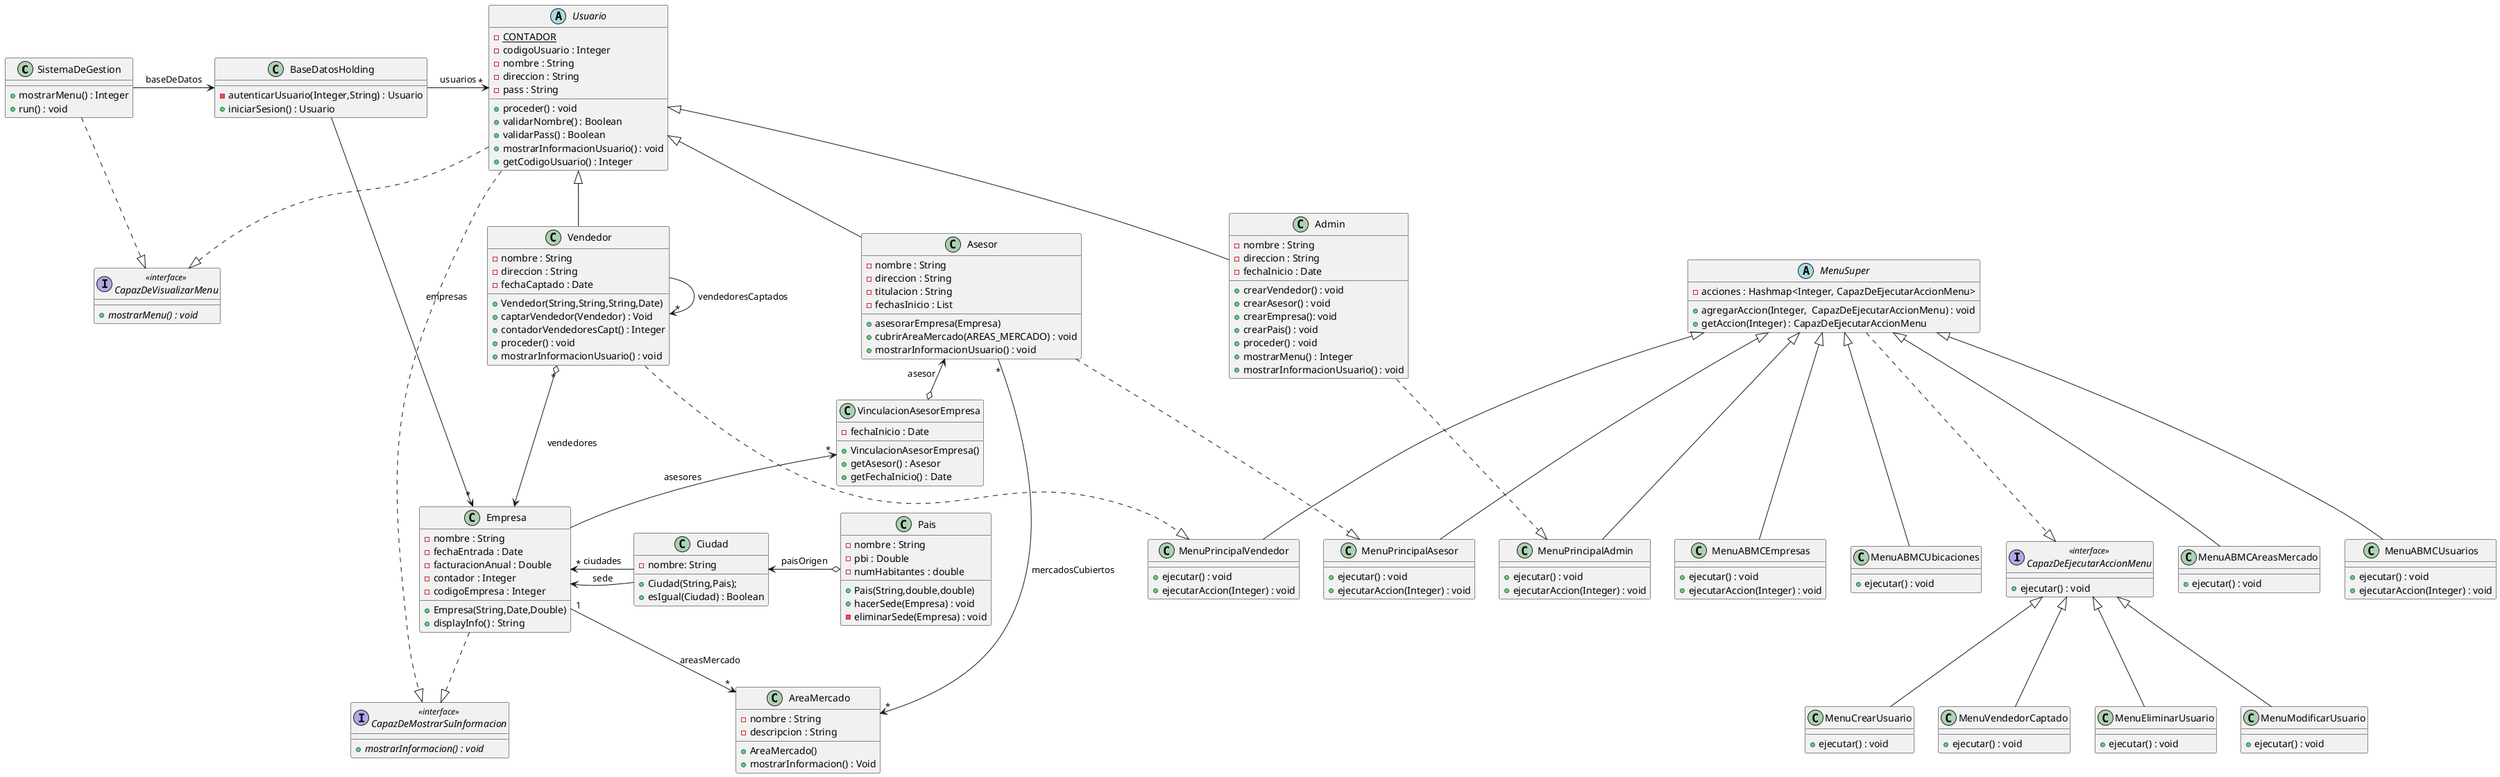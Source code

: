 @startuml
class SistemaDeGestion{
+mostrarMenu() : Integer
+run() : void
}

class BaseDatosHolding{
-autenticarUsuario(Integer,String) : Usuario
+iniciarSesion() : Usuario
}

abstract Usuario{
-{static} CONTADOR
-codigoUsuario : Integer
-nombre : String
-direccion : String
-pass : String

+proceder() : void
+validarNombre() : Boolean
+validarPass() : Boolean
+mostrarInformacionUsuario() : void
+getCodigoUsuario() : Integer
}

class Vendedor extends Usuario{
    -nombre : String
    -direccion : String
    -fechaCaptado : Date
    +Vendedor(String,String,String,Date)
    +captarVendedor(Vendedor) : Void
    +contadorVendedoresCapt() : Integer
    +proceder() : void
    +mostrarInformacionUsuario() : void

}

class Empresa{
    -nombre : String
    -fechaEntrada : Date
    -facturacionAnual : Double
    -contador : Integer
    -codigoEmpresa : Integer
    +Empresa(String,Date,Double)
    +displayInfo() : String
}

class AreaMercado {
    -nombre : String
    -descripcion : String

    +AreaMercado()
    +mostrarInformacion() : Void
}

class Asesor extends Usuario{
-nombre : String
-direccion : String
-titulacion : String
-fechasInicio : List
+asesorarEmpresa(Empresa)
+cubrirAreaMercado(AREAS_MERCADO) : void
+mostrarInformacionUsuario() : void
}

class VinculacionAsesorEmpresa{
    -fechaInicio : Date

    +VinculacionAsesorEmpresa()
    +getAsesor() : Asesor
    +getFechaInicio() : Date
}

class Admin extends Usuario{
-nombre : String
-direccion : String
-fechaInicio : Date
+crearVendedor() : void
+crearAsesor() : void
+crearEmpresa(): void
+crearPais() : void
+proceder() : void
+mostrarMenu() : Integer
+mostrarInformacionUsuario() : void
}

class Pais{
    -nombre : String
    -pbi : Double
    -numHabitantes : double

    +Pais(String,double,double)
    +hacerSede(Empresa) : void
    -eliminarSede(Empresa) : void
}

class Ciudad{
    -nombre: String
    +Ciudad(String,Pais);
    +esIgual(Ciudad) : Boolean
}

interface CapazDeVisualizarMenu <<interface>>{
    +{abstract} mostrarMenu() : void
}

interface CapazDeMostrarSuInformacion <<interface>>{
    +{abstract} mostrarInformacion() : void
}

interface CapazDeEjecutarAccionMenu <<interface>>{
    +ejecutar() : void
}

abstract class MenuSuper{
    -acciones : Hashmap<Integer, CapazDeEjecutarAccionMenu>
    +agregarAccion(Integer,  CapazDeEjecutarAccionMenu) : void
    +getAccion(Integer) : CapazDeEjecutarAccionMenu
    }


class MenuABMCAreasMercado extends MenuSuper{
    +ejecutar() : void
}

class MenuABMCUsuarios extends MenuSuper{
    +ejecutar() : void
    +ejecutarAccion(Integer) : void
}

class MenuABMCEmpresas extends MenuSuper{
    +ejecutar() : void
    +ejecutarAccion(Integer) : void
}

class MenuABMCUbicaciones extends MenuSuper{
    +ejecutar() : void
}


class MenuPrincipalAdmin extends MenuSuper{
    +ejecutar() : void
    +ejecutarAccion(Integer) : void
}

class MenuPrincipalAsesor extends MenuSuper{
    +ejecutar() : void
    +ejecutarAccion(Integer) : void
}

class MenuPrincipalVendedor extends MenuSuper{
    +ejecutar() : void
    +ejecutarAccion(Integer) : void
}


class MenuCrearUsuario extends CapazDeEjecutarAccionMenu{
    +ejecutar() : void
}

class MenuVendedorCaptado extends CapazDeEjecutarAccionMenu{
      +ejecutar() : void
}

class MenuEliminarUsuario extends CapazDeEjecutarAccionMenu{
    +ejecutar() : void
}

class MenuModificarUsuario extends CapazDeEjecutarAccionMenu{
    +ejecutar() : void
}


SistemaDeGestion -> BaseDatosHolding : "baseDeDatos"
SistemaDeGestion -.|> CapazDeVisualizarMenu
BaseDatosHolding -> "*" Usuario : usuarios
BaseDatosHolding -> "*" Empresa : empresas
Usuario -.|> CapazDeVisualizarMenu
Usuario -.|> CapazDeMostrarSuInformacion
Vendedor "*" o--> Empresa : vendedores
Vendedor -> "*" Vendedor : vendedoresCaptados

Empresa "1"--> "*" AreaMercado : areasMercado
Empresa -.|> CapazDeMostrarSuInformacion
Empresa <- Ciudad : sede
VinculacionAsesorEmpresa "*" <- Empresa: asesores
Ciudad <-o Pais : paisOrigen
Ciudad -> "*" Empresa : ciudades

Asesor "*"-> "*" AreaMercado : mercadosCubiertos
Asesor <-o VinculacionAsesorEmpresa : asesor

Admin -.|> MenuPrincipalAdmin
MenuSuper -.|> CapazDeEjecutarAccionMenu
Asesor -.|> MenuPrincipalAsesor
Vendedor -.|> MenuPrincipalVendedor


@enduml